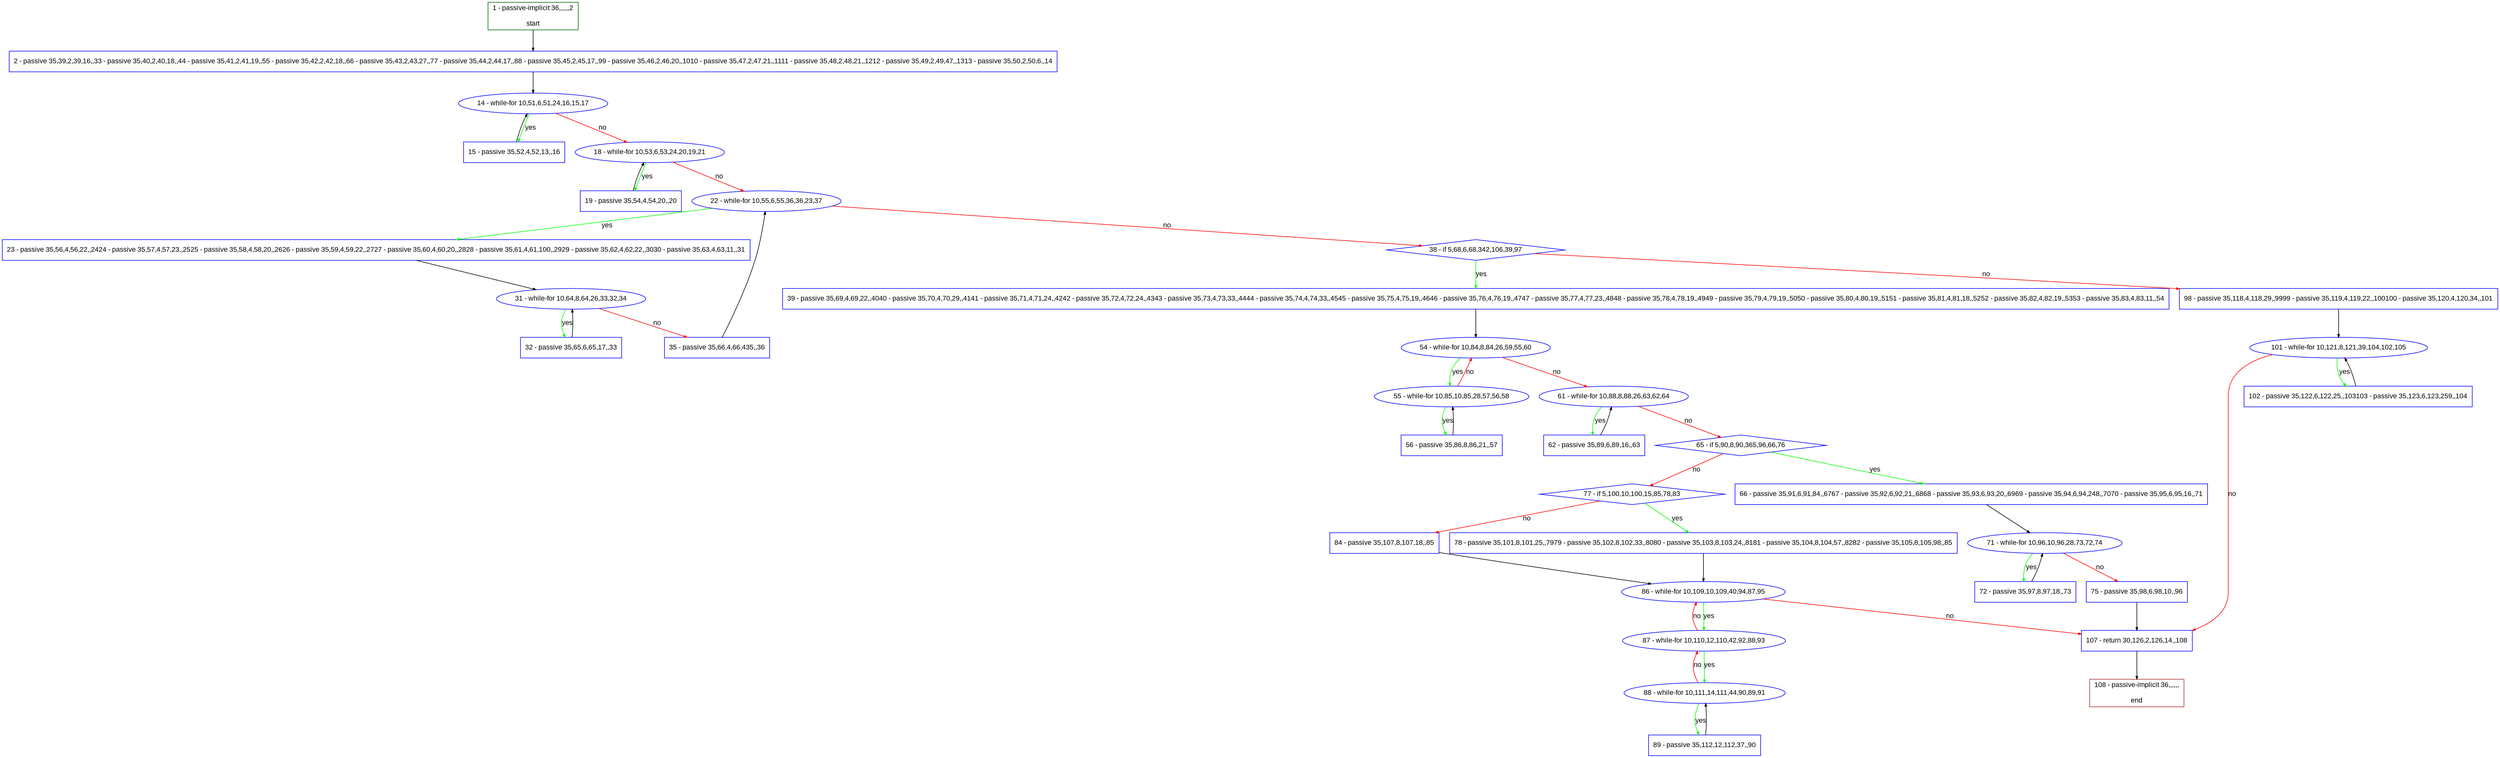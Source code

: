 digraph "" {
  graph [pack="true", label="", fontsize="12", packmode="clust", fontname="Arial", fillcolor="#FFFFCC", bgcolor="white", style="rounded,filled", compound="true"];
  node [node_initialized="no", label="", color="grey", fontsize="12", fillcolor="white", fontname="Arial", style="filled", shape="rectangle", compound="true", fixedsize="false"];
  edge [fontcolor="black", arrowhead="normal", arrowtail="none", arrowsize="0.5", ltail="", label="", color="black", fontsize="12", lhead="", fontname="Arial", dir="forward", compound="true"];
  __N1 [label="2 - passive 35,39,2,39,16,,33 - passive 35,40,2,40,18,,44 - passive 35,41,2,41,19,,55 - passive 35,42,2,42,18,,66 - passive 35,43,2,43,27,,77 - passive 35,44,2,44,17,,88 - passive 35,45,2,45,17,,99 - passive 35,46,2,46,20,,1010 - passive 35,47,2,47,21,,1111 - passive 35,48,2,48,21,,1212 - passive 35,49,2,49,47,,1313 - passive 35,50,2,50,6,,14", color="#0000ff", fillcolor="#ffffff", style="filled", shape="box"];
  __N2 [label="1 - passive-implicit 36,,,,,,2\n\nstart", color="#006400", fillcolor="#ffffff", style="filled", shape="box"];
  __N3 [label="14 - while-for 10,51,6,51,24,16,15,17", color="#0000ff", fillcolor="#ffffff", style="filled", shape="oval"];
  __N4 [label="15 - passive 35,52,4,52,13,,16", color="#0000ff", fillcolor="#ffffff", style="filled", shape="box"];
  __N5 [label="18 - while-for 10,53,6,53,24,20,19,21", color="#0000ff", fillcolor="#ffffff", style="filled", shape="oval"];
  __N6 [label="19 - passive 35,54,4,54,20,,20", color="#0000ff", fillcolor="#ffffff", style="filled", shape="box"];
  __N7 [label="22 - while-for 10,55,6,55,36,36,23,37", color="#0000ff", fillcolor="#ffffff", style="filled", shape="oval"];
  __N8 [label="23 - passive 35,56,4,56,22,,2424 - passive 35,57,4,57,23,,2525 - passive 35,58,4,58,20,,2626 - passive 35,59,4,59,22,,2727 - passive 35,60,4,60,20,,2828 - passive 35,61,4,61,100,,2929 - passive 35,62,4,62,22,,3030 - passive 35,63,4,63,11,,31", color="#0000ff", fillcolor="#ffffff", style="filled", shape="box"];
  __N9 [label="38 - if 5,68,6,68,342,106,39,97", color="#0000ff", fillcolor="#ffffff", style="filled", shape="diamond"];
  __N10 [label="31 - while-for 10,64,8,64,26,33,32,34", color="#0000ff", fillcolor="#ffffff", style="filled", shape="oval"];
  __N11 [label="32 - passive 35,65,6,65,17,,33", color="#0000ff", fillcolor="#ffffff", style="filled", shape="box"];
  __N12 [label="35 - passive 35,66,4,66,435,,36", color="#0000ff", fillcolor="#ffffff", style="filled", shape="box"];
  __N13 [label="39 - passive 35,69,4,69,22,,4040 - passive 35,70,4,70,29,,4141 - passive 35,71,4,71,24,,4242 - passive 35,72,4,72,24,,4343 - passive 35,73,4,73,33,,4444 - passive 35,74,4,74,33,,4545 - passive 35,75,4,75,19,,4646 - passive 35,76,4,76,19,,4747 - passive 35,77,4,77,23,,4848 - passive 35,78,4,78,19,,4949 - passive 35,79,4,79,19,,5050 - passive 35,80,4,80,19,,5151 - passive 35,81,4,81,18,,5252 - passive 35,82,4,82,19,,5353 - passive 35,83,4,83,11,,54", color="#0000ff", fillcolor="#ffffff", style="filled", shape="box"];
  __N14 [label="98 - passive 35,118,4,118,29,,9999 - passive 35,119,4,119,22,,100100 - passive 35,120,4,120,34,,101", color="#0000ff", fillcolor="#ffffff", style="filled", shape="box"];
  __N15 [label="54 - while-for 10,84,8,84,26,59,55,60", color="#0000ff", fillcolor="#ffffff", style="filled", shape="oval"];
  __N16 [label="55 - while-for 10,85,10,85,28,57,56,58", color="#0000ff", fillcolor="#ffffff", style="filled", shape="oval"];
  __N17 [label="61 - while-for 10,88,8,88,26,63,62,64", color="#0000ff", fillcolor="#ffffff", style="filled", shape="oval"];
  __N18 [label="56 - passive 35,86,8,86,21,,57", color="#0000ff", fillcolor="#ffffff", style="filled", shape="box"];
  __N19 [label="62 - passive 35,89,6,89,16,,63", color="#0000ff", fillcolor="#ffffff", style="filled", shape="box"];
  __N20 [label="65 - if 5,90,8,90,365,96,66,76", color="#0000ff", fillcolor="#ffffff", style="filled", shape="diamond"];
  __N21 [label="66 - passive 35,91,6,91,84,,6767 - passive 35,92,6,92,21,,6868 - passive 35,93,6,93,20,,6969 - passive 35,94,6,94,248,,7070 - passive 35,95,6,95,16,,71", color="#0000ff", fillcolor="#ffffff", style="filled", shape="box"];
  __N22 [label="77 - if 5,100,10,100,15,85,78,83", color="#0000ff", fillcolor="#ffffff", style="filled", shape="diamond"];
  __N23 [label="71 - while-for 10,96,10,96,28,73,72,74", color="#0000ff", fillcolor="#ffffff", style="filled", shape="oval"];
  __N24 [label="72 - passive 35,97,8,97,18,,73", color="#0000ff", fillcolor="#ffffff", style="filled", shape="box"];
  __N25 [label="75 - passive 35,98,6,98,10,,96", color="#0000ff", fillcolor="#ffffff", style="filled", shape="box"];
  __N26 [label="107 - return 30,126,2,126,14,,108", color="#0000ff", fillcolor="#ffffff", style="filled", shape="box"];
  __N27 [label="78 - passive 35,101,8,101,25,,7979 - passive 35,102,8,102,33,,8080 - passive 35,103,8,103,24,,8181 - passive 35,104,8,104,57,,8282 - passive 35,105,8,105,98,,85", color="#0000ff", fillcolor="#ffffff", style="filled", shape="box"];
  __N28 [label="84 - passive 35,107,8,107,18,,85", color="#0000ff", fillcolor="#ffffff", style="filled", shape="box"];
  __N29 [label="86 - while-for 10,109,10,109,40,94,87,95", color="#0000ff", fillcolor="#ffffff", style="filled", shape="oval"];
  __N30 [label="87 - while-for 10,110,12,110,42,92,88,93", color="#0000ff", fillcolor="#ffffff", style="filled", shape="oval"];
  __N31 [label="88 - while-for 10,111,14,111,44,90,89,91", color="#0000ff", fillcolor="#ffffff", style="filled", shape="oval"];
  __N32 [label="89 - passive 35,112,12,112,37,,90", color="#0000ff", fillcolor="#ffffff", style="filled", shape="box"];
  __N33 [label="101 - while-for 10,121,8,121,39,104,102,105", color="#0000ff", fillcolor="#ffffff", style="filled", shape="oval"];
  __N34 [label="102 - passive 35,122,6,122,25,,103103 - passive 35,123,6,123,259,,104", color="#0000ff", fillcolor="#ffffff", style="filled", shape="box"];
  __N35 [label="108 - passive-implicit 36,,,,,,\n\nend", color="#a52a2a", fillcolor="#ffffff", style="filled", shape="box"];
  __N2 -> __N1 [arrowhead="normal", arrowtail="none", color="#000000", label="", dir="forward"];
  __N1 -> __N3 [arrowhead="normal", arrowtail="none", color="#000000", label="", dir="forward"];
  __N3 -> __N4 [arrowhead="normal", arrowtail="none", color="#00ff00", label="yes", dir="forward"];
  __N4 -> __N3 [arrowhead="normal", arrowtail="none", color="#000000", label="", dir="forward"];
  __N3 -> __N5 [arrowhead="normal", arrowtail="none", color="#ff0000", label="no", dir="forward"];
  __N5 -> __N6 [arrowhead="normal", arrowtail="none", color="#00ff00", label="yes", dir="forward"];
  __N6 -> __N5 [arrowhead="normal", arrowtail="none", color="#000000", label="", dir="forward"];
  __N5 -> __N7 [arrowhead="normal", arrowtail="none", color="#ff0000", label="no", dir="forward"];
  __N7 -> __N8 [arrowhead="normal", arrowtail="none", color="#00ff00", label="yes", dir="forward"];
  __N7 -> __N9 [arrowhead="normal", arrowtail="none", color="#ff0000", label="no", dir="forward"];
  __N8 -> __N10 [arrowhead="normal", arrowtail="none", color="#000000", label="", dir="forward"];
  __N10 -> __N11 [arrowhead="normal", arrowtail="none", color="#00ff00", label="yes", dir="forward"];
  __N11 -> __N10 [arrowhead="normal", arrowtail="none", color="#000000", label="", dir="forward"];
  __N10 -> __N12 [arrowhead="normal", arrowtail="none", color="#ff0000", label="no", dir="forward"];
  __N12 -> __N7 [arrowhead="normal", arrowtail="none", color="#000000", label="", dir="forward"];
  __N9 -> __N13 [arrowhead="normal", arrowtail="none", color="#00ff00", label="yes", dir="forward"];
  __N9 -> __N14 [arrowhead="normal", arrowtail="none", color="#ff0000", label="no", dir="forward"];
  __N13 -> __N15 [arrowhead="normal", arrowtail="none", color="#000000", label="", dir="forward"];
  __N15 -> __N16 [arrowhead="normal", arrowtail="none", color="#00ff00", label="yes", dir="forward"];
  __N16 -> __N15 [arrowhead="normal", arrowtail="none", color="#ff0000", label="no", dir="forward"];
  __N15 -> __N17 [arrowhead="normal", arrowtail="none", color="#ff0000", label="no", dir="forward"];
  __N16 -> __N18 [arrowhead="normal", arrowtail="none", color="#00ff00", label="yes", dir="forward"];
  __N18 -> __N16 [arrowhead="normal", arrowtail="none", color="#000000", label="", dir="forward"];
  __N17 -> __N19 [arrowhead="normal", arrowtail="none", color="#00ff00", label="yes", dir="forward"];
  __N19 -> __N17 [arrowhead="normal", arrowtail="none", color="#000000", label="", dir="forward"];
  __N17 -> __N20 [arrowhead="normal", arrowtail="none", color="#ff0000", label="no", dir="forward"];
  __N20 -> __N21 [arrowhead="normal", arrowtail="none", color="#00ff00", label="yes", dir="forward"];
  __N20 -> __N22 [arrowhead="normal", arrowtail="none", color="#ff0000", label="no", dir="forward"];
  __N21 -> __N23 [arrowhead="normal", arrowtail="none", color="#000000", label="", dir="forward"];
  __N23 -> __N24 [arrowhead="normal", arrowtail="none", color="#00ff00", label="yes", dir="forward"];
  __N24 -> __N23 [arrowhead="normal", arrowtail="none", color="#000000", label="", dir="forward"];
  __N23 -> __N25 [arrowhead="normal", arrowtail="none", color="#ff0000", label="no", dir="forward"];
  __N25 -> __N26 [arrowhead="normal", arrowtail="none", color="#000000", label="", dir="forward"];
  __N22 -> __N27 [arrowhead="normal", arrowtail="none", color="#00ff00", label="yes", dir="forward"];
  __N22 -> __N28 [arrowhead="normal", arrowtail="none", color="#ff0000", label="no", dir="forward"];
  __N27 -> __N29 [arrowhead="normal", arrowtail="none", color="#000000", label="", dir="forward"];
  __N28 -> __N29 [arrowhead="normal", arrowtail="none", color="#000000", label="", dir="forward"];
  __N29 -> __N30 [arrowhead="normal", arrowtail="none", color="#00ff00", label="yes", dir="forward"];
  __N30 -> __N29 [arrowhead="normal", arrowtail="none", color="#ff0000", label="no", dir="forward"];
  __N29 -> __N26 [arrowhead="normal", arrowtail="none", color="#ff0000", label="no", dir="forward"];
  __N30 -> __N31 [arrowhead="normal", arrowtail="none", color="#00ff00", label="yes", dir="forward"];
  __N31 -> __N30 [arrowhead="normal", arrowtail="none", color="#ff0000", label="no", dir="forward"];
  __N31 -> __N32 [arrowhead="normal", arrowtail="none", color="#00ff00", label="yes", dir="forward"];
  __N32 -> __N31 [arrowhead="normal", arrowtail="none", color="#000000", label="", dir="forward"];
  __N14 -> __N33 [arrowhead="normal", arrowtail="none", color="#000000", label="", dir="forward"];
  __N33 -> __N34 [arrowhead="normal", arrowtail="none", color="#00ff00", label="yes", dir="forward"];
  __N34 -> __N33 [arrowhead="normal", arrowtail="none", color="#000000", label="", dir="forward"];
  __N33 -> __N26 [arrowhead="normal", arrowtail="none", color="#ff0000", label="no", dir="forward"];
  __N26 -> __N35 [arrowhead="normal", arrowtail="none", color="#000000", label="", dir="forward"];
}
